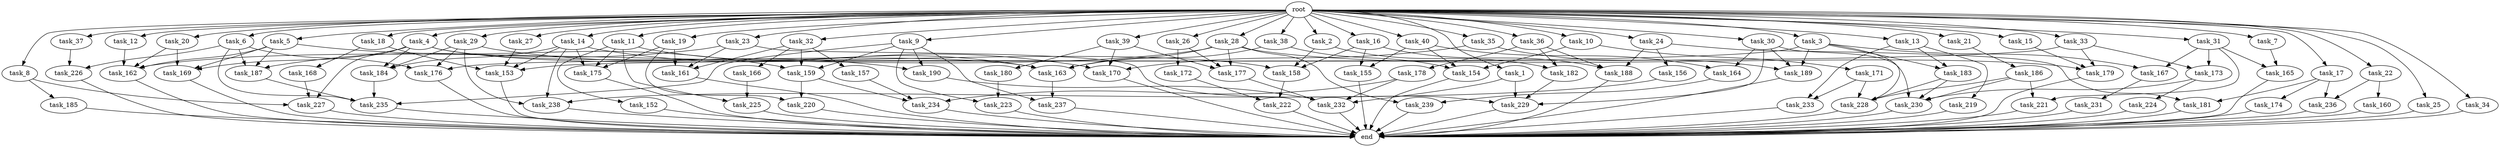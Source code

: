 digraph G {
  root [size="0.000000"];
  task_1 [size="1024.000000"];
  task_2 [size="1024.000000"];
  task_3 [size="1024.000000"];
  task_4 [size="1024.000000"];
  task_5 [size="1024.000000"];
  task_6 [size="1024.000000"];
  task_7 [size="1024.000000"];
  task_8 [size="1024.000000"];
  task_9 [size="1024.000000"];
  task_10 [size="1024.000000"];
  task_11 [size="1024.000000"];
  task_12 [size="1024.000000"];
  task_13 [size="1024.000000"];
  task_14 [size="1024.000000"];
  task_15 [size="1024.000000"];
  task_16 [size="1024.000000"];
  task_17 [size="1024.000000"];
  task_18 [size="1024.000000"];
  task_19 [size="1024.000000"];
  task_20 [size="1024.000000"];
  task_21 [size="1024.000000"];
  task_22 [size="1024.000000"];
  task_23 [size="1024.000000"];
  task_24 [size="1024.000000"];
  task_25 [size="1024.000000"];
  task_26 [size="1024.000000"];
  task_27 [size="1024.000000"];
  task_28 [size="1024.000000"];
  task_29 [size="1024.000000"];
  task_30 [size="1024.000000"];
  task_31 [size="1024.000000"];
  task_32 [size="1024.000000"];
  task_33 [size="1024.000000"];
  task_34 [size="1024.000000"];
  task_35 [size="1024.000000"];
  task_36 [size="1024.000000"];
  task_37 [size="1024.000000"];
  task_38 [size="1024.000000"];
  task_39 [size="1024.000000"];
  task_40 [size="1024.000000"];
  task_152 [size="34359738368.000000"];
  task_153 [size="2576980377600.000000"];
  task_154 [size="1425929142272.000000"];
  task_155 [size="635655159808.000000"];
  task_156 [size="420906795008.000000"];
  task_157 [size="137438953472.000000"];
  task_158 [size="1382979469312.000000"];
  task_159 [size="1108101562368.000000"];
  task_160 [size="309237645312.000000"];
  task_161 [size="523986010112.000000"];
  task_162 [size="1151051235328.000000"];
  task_163 [size="1803886264320.000000"];
  task_164 [size="635655159808.000000"];
  task_165 [size="730144440320.000000"];
  task_166 [size="137438953472.000000"];
  task_167 [size="68719476736.000000"];
  task_168 [size="309237645312.000000"];
  task_169 [size="1717986918400.000000"];
  task_170 [size="1288490188800.000000"];
  task_171 [size="309237645312.000000"];
  task_172 [size="549755813888.000000"];
  task_173 [size="893353197568.000000"];
  task_174 [size="77309411328.000000"];
  task_175 [size="1202590842880.000000"];
  task_176 [size="377957122048.000000"];
  task_177 [size="979252543488.000000"];
  task_178 [size="695784701952.000000"];
  task_179 [size="1151051235328.000000"];
  task_180 [size="214748364800.000000"];
  task_181 [size="498216206336.000000"];
  task_182 [size="1005022347264.000000"];
  task_183 [size="171798691840.000000"];
  task_184 [size="1752346656768.000000"];
  task_185 [size="137438953472.000000"];
  task_186 [size="858993459200.000000"];
  task_187 [size="936302870528.000000"];
  task_188 [size="1331439861760.000000"];
  task_189 [size="463856467968.000000"];
  task_190 [size="455266533376.000000"];
  task_219 [size="137438953472.000000"];
  task_220 [size="618475290624.000000"];
  task_221 [size="455266533376.000000"];
  task_222 [size="764504178688.000000"];
  task_223 [size="1279900254208.000000"];
  task_224 [size="77309411328.000000"];
  task_225 [size="171798691840.000000"];
  task_226 [size="858993459200.000000"];
  task_227 [size="1133871366144.000000"];
  task_228 [size="1571958030336.000000"];
  task_229 [size="1056561954816.000000"];
  task_230 [size="1408749273088.000000"];
  task_231 [size="214748364800.000000"];
  task_232 [size="833223655424.000000"];
  task_233 [size="558345748480.000000"];
  task_234 [size="893353197568.000000"];
  task_235 [size="1700807049216.000000"];
  task_236 [size="386547056640.000000"];
  task_237 [size="970662608896.000000"];
  task_238 [size="1314259992576.000000"];
  task_239 [size="635655159808.000000"];
  end [size="0.000000"];

  root -> task_1 [size="1.000000"];
  root -> task_2 [size="1.000000"];
  root -> task_3 [size="1.000000"];
  root -> task_4 [size="1.000000"];
  root -> task_5 [size="1.000000"];
  root -> task_6 [size="1.000000"];
  root -> task_7 [size="1.000000"];
  root -> task_8 [size="1.000000"];
  root -> task_9 [size="1.000000"];
  root -> task_10 [size="1.000000"];
  root -> task_11 [size="1.000000"];
  root -> task_12 [size="1.000000"];
  root -> task_13 [size="1.000000"];
  root -> task_14 [size="1.000000"];
  root -> task_15 [size="1.000000"];
  root -> task_16 [size="1.000000"];
  root -> task_17 [size="1.000000"];
  root -> task_18 [size="1.000000"];
  root -> task_19 [size="1.000000"];
  root -> task_20 [size="1.000000"];
  root -> task_21 [size="1.000000"];
  root -> task_22 [size="1.000000"];
  root -> task_23 [size="1.000000"];
  root -> task_24 [size="1.000000"];
  root -> task_25 [size="1.000000"];
  root -> task_26 [size="1.000000"];
  root -> task_27 [size="1.000000"];
  root -> task_28 [size="1.000000"];
  root -> task_29 [size="1.000000"];
  root -> task_30 [size="1.000000"];
  root -> task_31 [size="1.000000"];
  root -> task_32 [size="1.000000"];
  root -> task_33 [size="1.000000"];
  root -> task_34 [size="1.000000"];
  root -> task_35 [size="1.000000"];
  root -> task_36 [size="1.000000"];
  root -> task_37 [size="1.000000"];
  root -> task_38 [size="1.000000"];
  root -> task_39 [size="1.000000"];
  root -> task_40 [size="1.000000"];
  task_1 -> task_229 [size="536870912.000000"];
  task_1 -> task_232 [size="536870912.000000"];
  task_2 -> task_158 [size="301989888.000000"];
  task_2 -> task_182 [size="301989888.000000"];
  task_3 -> task_167 [size="33554432.000000"];
  task_3 -> task_176 [size="33554432.000000"];
  task_3 -> task_183 [size="33554432.000000"];
  task_3 -> task_189 [size="33554432.000000"];
  task_3 -> task_228 [size="33554432.000000"];
  task_4 -> task_158 [size="838860800.000000"];
  task_4 -> task_163 [size="838860800.000000"];
  task_4 -> task_169 [size="838860800.000000"];
  task_4 -> task_184 [size="838860800.000000"];
  task_4 -> task_227 [size="838860800.000000"];
  task_5 -> task_159 [size="536870912.000000"];
  task_5 -> task_162 [size="536870912.000000"];
  task_5 -> task_169 [size="536870912.000000"];
  task_5 -> task_187 [size="536870912.000000"];
  task_6 -> task_176 [size="301989888.000000"];
  task_6 -> task_187 [size="301989888.000000"];
  task_6 -> task_226 [size="301989888.000000"];
  task_6 -> task_235 [size="301989888.000000"];
  task_7 -> task_165 [size="679477248.000000"];
  task_8 -> task_185 [size="134217728.000000"];
  task_8 -> task_227 [size="134217728.000000"];
  task_9 -> task_159 [size="411041792.000000"];
  task_9 -> task_190 [size="411041792.000000"];
  task_9 -> task_223 [size="411041792.000000"];
  task_9 -> task_235 [size="411041792.000000"];
  task_9 -> task_237 [size="411041792.000000"];
  task_10 -> task_154 [size="301989888.000000"];
  task_10 -> task_171 [size="301989888.000000"];
  task_11 -> task_152 [size="33554432.000000"];
  task_11 -> task_163 [size="33554432.000000"];
  task_11 -> task_175 [size="33554432.000000"];
  task_11 -> task_225 [size="33554432.000000"];
  task_12 -> task_162 [size="75497472.000000"];
  task_13 -> task_183 [size="134217728.000000"];
  task_13 -> task_219 [size="134217728.000000"];
  task_13 -> task_233 [size="134217728.000000"];
  task_14 -> task_153 [size="838860800.000000"];
  task_14 -> task_170 [size="838860800.000000"];
  task_14 -> task_175 [size="838860800.000000"];
  task_14 -> task_184 [size="838860800.000000"];
  task_14 -> task_238 [size="838860800.000000"];
  task_15 -> task_179 [size="75497472.000000"];
  task_16 -> task_155 [size="209715200.000000"];
  task_16 -> task_158 [size="209715200.000000"];
  task_16 -> task_188 [size="209715200.000000"];
  task_17 -> task_174 [size="75497472.000000"];
  task_17 -> task_181 [size="75497472.000000"];
  task_17 -> task_236 [size="75497472.000000"];
  task_18 -> task_153 [size="301989888.000000"];
  task_18 -> task_168 [size="301989888.000000"];
  task_19 -> task_161 [size="301989888.000000"];
  task_19 -> task_175 [size="301989888.000000"];
  task_19 -> task_220 [size="301989888.000000"];
  task_20 -> task_162 [size="301989888.000000"];
  task_20 -> task_169 [size="301989888.000000"];
  task_21 -> task_186 [size="838860800.000000"];
  task_22 -> task_160 [size="301989888.000000"];
  task_22 -> task_236 [size="301989888.000000"];
  task_23 -> task_161 [size="75497472.000000"];
  task_23 -> task_187 [size="75497472.000000"];
  task_23 -> task_229 [size="75497472.000000"];
  task_24 -> task_156 [size="411041792.000000"];
  task_24 -> task_181 [size="411041792.000000"];
  task_24 -> task_188 [size="411041792.000000"];
  task_25 -> end [size="1.000000"];
  task_26 -> task_172 [size="536870912.000000"];
  task_26 -> task_177 [size="536870912.000000"];
  task_27 -> task_153 [size="536870912.000000"];
  task_28 -> task_162 [size="209715200.000000"];
  task_28 -> task_163 [size="209715200.000000"];
  task_28 -> task_177 [size="209715200.000000"];
  task_28 -> task_179 [size="209715200.000000"];
  task_28 -> task_239 [size="209715200.000000"];
  task_29 -> task_176 [size="33554432.000000"];
  task_29 -> task_184 [size="33554432.000000"];
  task_29 -> task_190 [size="33554432.000000"];
  task_29 -> task_238 [size="33554432.000000"];
  task_30 -> task_164 [size="209715200.000000"];
  task_30 -> task_189 [size="209715200.000000"];
  task_30 -> task_229 [size="209715200.000000"];
  task_30 -> task_230 [size="209715200.000000"];
  task_31 -> task_165 [size="33554432.000000"];
  task_31 -> task_167 [size="33554432.000000"];
  task_31 -> task_173 [size="33554432.000000"];
  task_31 -> task_221 [size="33554432.000000"];
  task_32 -> task_157 [size="134217728.000000"];
  task_32 -> task_159 [size="134217728.000000"];
  task_32 -> task_161 [size="134217728.000000"];
  task_32 -> task_166 [size="134217728.000000"];
  task_33 -> task_153 [size="838860800.000000"];
  task_33 -> task_173 [size="838860800.000000"];
  task_33 -> task_179 [size="838860800.000000"];
  task_34 -> end [size="1.000000"];
  task_35 -> task_170 [size="209715200.000000"];
  task_35 -> task_189 [size="209715200.000000"];
  task_36 -> task_178 [size="679477248.000000"];
  task_36 -> task_182 [size="679477248.000000"];
  task_36 -> task_188 [size="679477248.000000"];
  task_37 -> task_226 [size="536870912.000000"];
  task_38 -> task_154 [size="679477248.000000"];
  task_38 -> task_163 [size="679477248.000000"];
  task_39 -> task_170 [size="209715200.000000"];
  task_39 -> task_177 [size="209715200.000000"];
  task_39 -> task_180 [size="209715200.000000"];
  task_40 -> task_154 [size="411041792.000000"];
  task_40 -> task_155 [size="411041792.000000"];
  task_40 -> task_164 [size="411041792.000000"];
  task_152 -> end [size="1.000000"];
  task_153 -> end [size="1.000000"];
  task_154 -> end [size="1.000000"];
  task_155 -> end [size="1.000000"];
  task_156 -> task_238 [size="411041792.000000"];
  task_157 -> task_234 [size="536870912.000000"];
  task_158 -> task_222 [size="209715200.000000"];
  task_159 -> task_220 [size="301989888.000000"];
  task_159 -> task_234 [size="301989888.000000"];
  task_160 -> end [size="1.000000"];
  task_161 -> end [size="1.000000"];
  task_162 -> end [size="1.000000"];
  task_163 -> task_237 [size="536870912.000000"];
  task_164 -> task_239 [size="411041792.000000"];
  task_165 -> end [size="1.000000"];
  task_166 -> task_225 [size="134217728.000000"];
  task_167 -> task_231 [size="209715200.000000"];
  task_168 -> task_227 [size="134217728.000000"];
  task_169 -> end [size="1.000000"];
  task_170 -> end [size="1.000000"];
  task_171 -> task_228 [size="411041792.000000"];
  task_171 -> task_233 [size="411041792.000000"];
  task_172 -> task_222 [size="536870912.000000"];
  task_173 -> task_224 [size="75497472.000000"];
  task_173 -> task_230 [size="75497472.000000"];
  task_174 -> end [size="1.000000"];
  task_175 -> end [size="1.000000"];
  task_176 -> end [size="1.000000"];
  task_177 -> task_232 [size="209715200.000000"];
  task_178 -> task_232 [size="33554432.000000"];
  task_178 -> task_234 [size="33554432.000000"];
  task_179 -> end [size="1.000000"];
  task_180 -> task_223 [size="838860800.000000"];
  task_181 -> end [size="1.000000"];
  task_182 -> task_229 [size="209715200.000000"];
  task_183 -> task_228 [size="679477248.000000"];
  task_183 -> task_230 [size="679477248.000000"];
  task_184 -> task_235 [size="411041792.000000"];
  task_185 -> end [size="1.000000"];
  task_186 -> task_221 [size="411041792.000000"];
  task_186 -> task_228 [size="411041792.000000"];
  task_186 -> task_230 [size="411041792.000000"];
  task_187 -> task_235 [size="536870912.000000"];
  task_188 -> end [size="1.000000"];
  task_189 -> end [size="1.000000"];
  task_190 -> task_232 [size="33554432.000000"];
  task_219 -> end [size="1.000000"];
  task_220 -> end [size="1.000000"];
  task_221 -> end [size="1.000000"];
  task_222 -> end [size="1.000000"];
  task_223 -> end [size="1.000000"];
  task_224 -> end [size="1.000000"];
  task_225 -> end [size="1.000000"];
  task_226 -> end [size="1.000000"];
  task_227 -> end [size="1.000000"];
  task_228 -> end [size="1.000000"];
  task_229 -> end [size="1.000000"];
  task_230 -> end [size="1.000000"];
  task_231 -> end [size="1.000000"];
  task_232 -> end [size="1.000000"];
  task_233 -> end [size="1.000000"];
  task_234 -> end [size="1.000000"];
  task_235 -> end [size="1.000000"];
  task_236 -> end [size="1.000000"];
  task_237 -> end [size="1.000000"];
  task_238 -> end [size="1.000000"];
  task_239 -> end [size="1.000000"];
}
